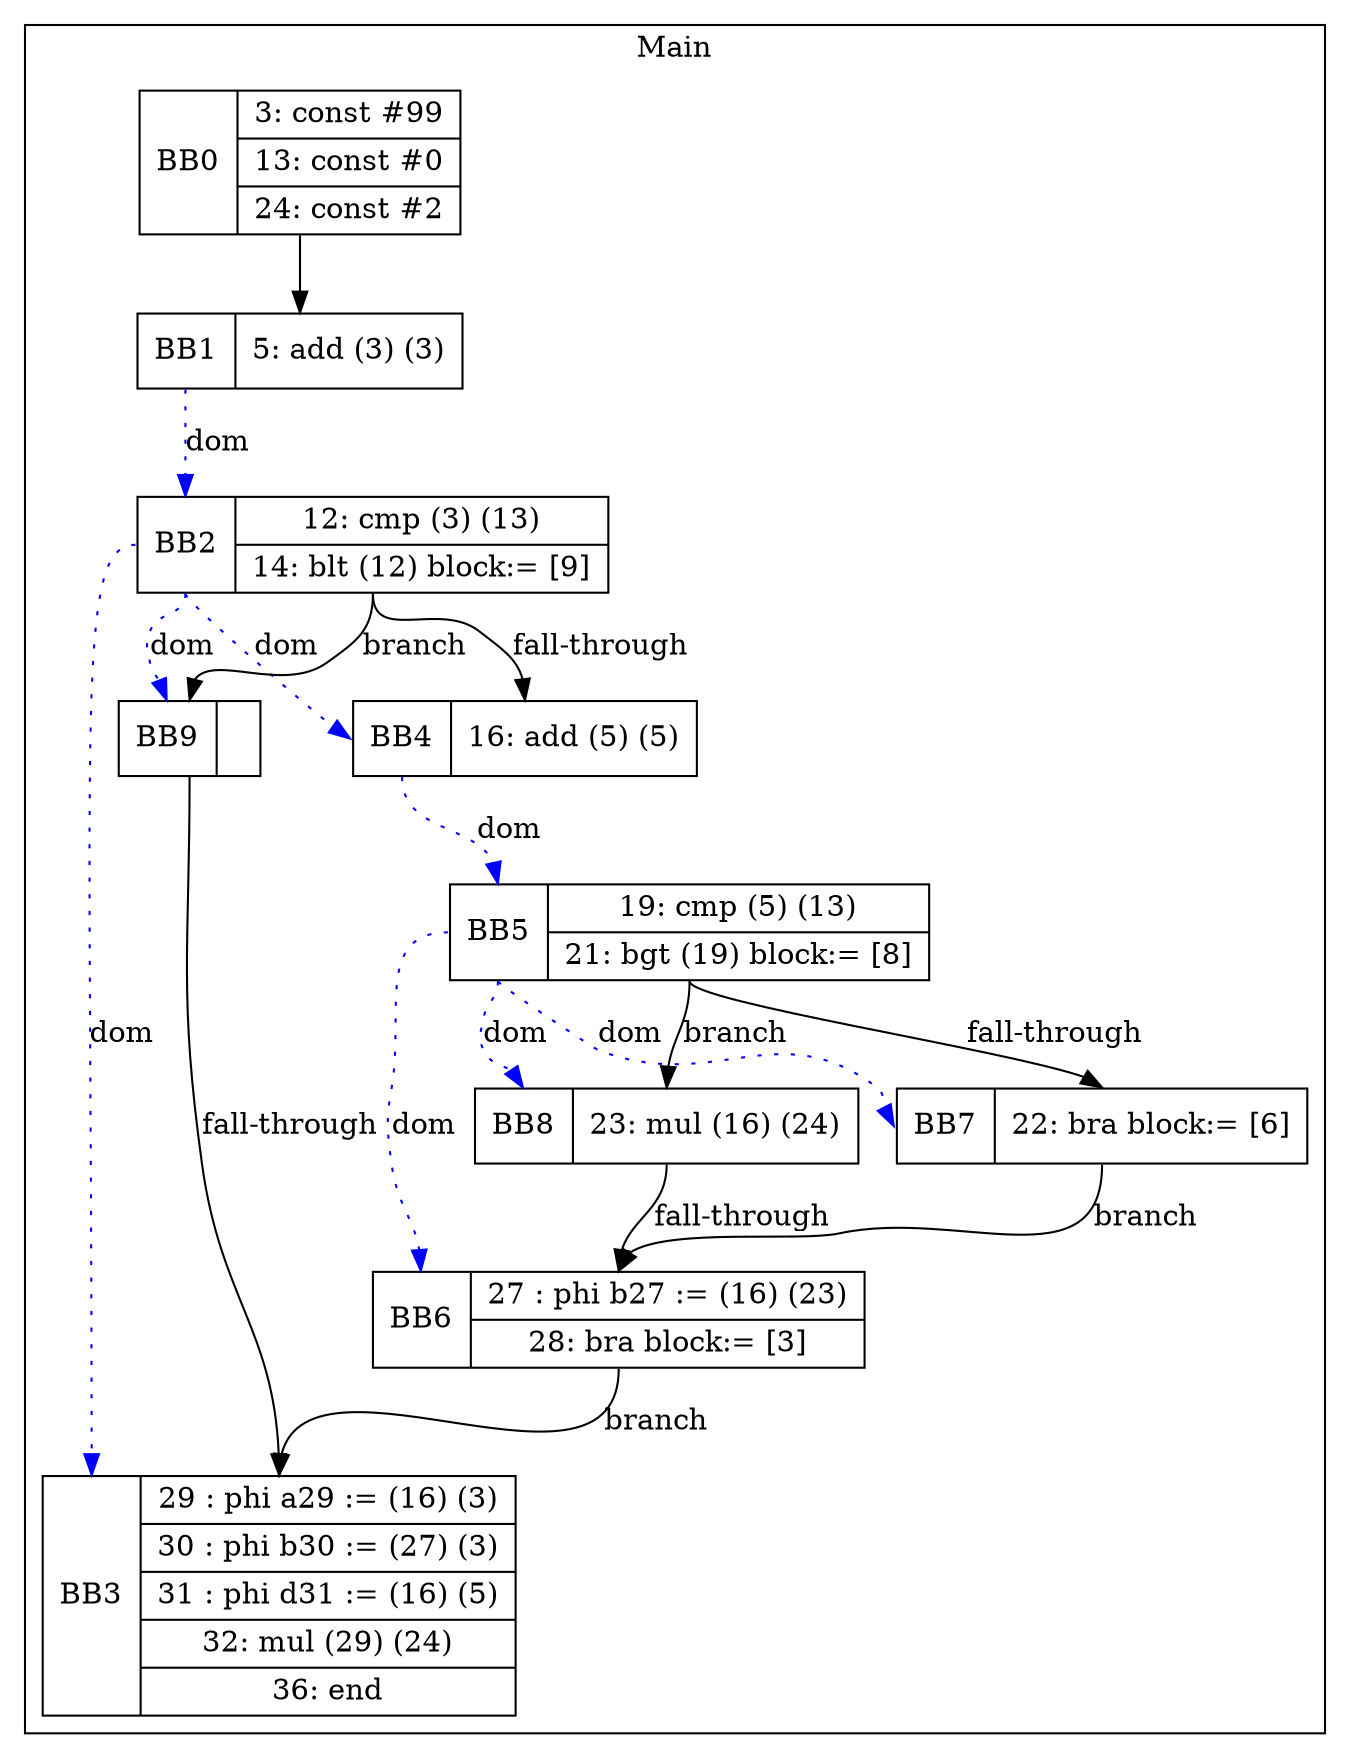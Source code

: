 digraph G {
node [shape=record];
subgraph cluster_main{
label = "Main";
BB0 [shape=record, label="<b>BB0|{3: const #99|13: const #0|24: const #2}"];
BB1 [shape=record, label="<b>BB1|{5: add (3) (3)}"];
BB2 [shape=record, label="<b>BB2|{12: cmp (3) (13)|14: blt (12) block:= [9]}"];
BB3 [shape=record, label="<b>BB3|{29 : phi a29 := (16) (3)|30 : phi b30 := (27) (3)|31 : phi d31 := (16) (5)|32: mul (29) (24)|36: end}"];
BB4 [shape=record, label="<b>BB4|{16: add (5) (5)}"];
BB5 [shape=record, label="<b>BB5|{19: cmp (5) (13)|21: bgt (19) block:= [8]}"];
BB6 [shape=record, label="<b>BB6|{27 : phi b27 := (16) (23)|28: bra block:= [3]}"];
BB7 [shape=record, label="<b>BB7|{22: bra block:= [6]}"];
BB8 [shape=record, label="<b>BB8|{23: mul (16) (24)}"];
BB9 [shape=record, label="<b>BB9|}"];
}
BB0:s -> BB1:n ;
BB2:b -> BB4:b [color=blue, style=dotted, label="dom"];
BB1:b -> BB2:b [color=blue, style=dotted, label="dom"];
BB5:b -> BB8:b [color=blue, style=dotted, label="dom"];
BB5:b -> BB7:b [color=blue, style=dotted, label="dom"];
BB2:b -> BB3:b [color=blue, style=dotted, label="dom"];
BB2:b -> BB9:b [color=blue, style=dotted, label="dom"];
BB4:b -> BB5:b [color=blue, style=dotted, label="dom"];
BB5:b -> BB6:b [color=blue, style=dotted, label="dom"];
BB2:s -> BB9:n [label="branch"];
BB6:s -> BB3:n [label="branch"];
BB7:s -> BB6:n [label="branch"];
BB5:s -> BB8:n [label="branch"];
BB2:s -> BB4:n [label="fall-through"];
BB5:s -> BB7:n [label="fall-through"];
BB9:s -> BB3:n [label="fall-through"];
BB8:s -> BB6:n [label="fall-through"];
}
